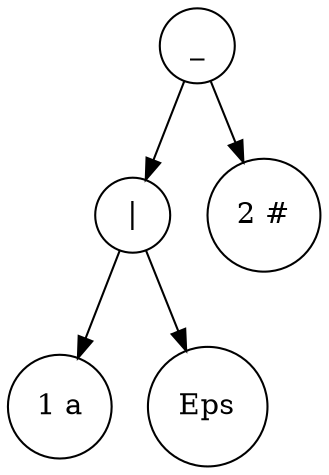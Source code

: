 digraph Tree {
node [shape=circle];
81286576 [label="_"];
81286576 -> 81285840;
81285840 [label="|"];
81285840 -> 81285104;
81285104 [label="1 a"];
81285840 -> 81285680;
81285680 [label="Eps"];
81286576 -> 81286000;
81286000 [label="2 #"];
}
